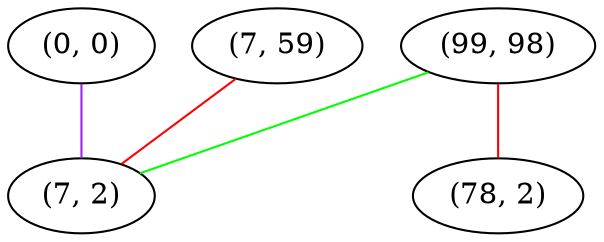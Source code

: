 graph "" {
"(0, 0)";
"(7, 59)";
"(99, 98)";
"(78, 2)";
"(7, 2)";
"(0, 0)" -- "(7, 2)"  [color=purple, key=0, weight=4];
"(7, 59)" -- "(7, 2)"  [color=red, key=0, weight=1];
"(99, 98)" -- "(78, 2)"  [color=red, key=0, weight=1];
"(99, 98)" -- "(7, 2)"  [color=green, key=0, weight=2];
}
